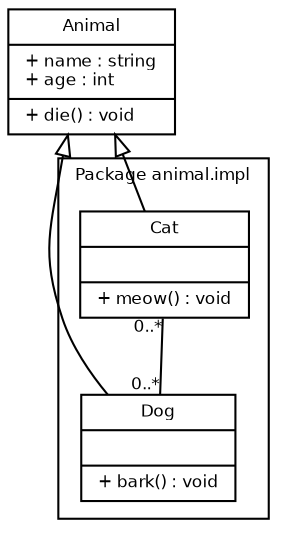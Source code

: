 // http://www.ffnn.nl/pages/articles/media/uml-diagrams-using-graphviz-dot.php
digraph G {
        fontname = "Bitstream Vera Sans"
        fontsize = 8

        node [
                fontname = "Bitstream Vera Sans"
                fontsize = 8
                shape = "record"
        ]

        edge [
                dir = "back"
                arrowtail = "empty"
                fontname = "Bitstream Vera Sans"
                fontsize = 8
        ]

        Animal [
                label = "{Animal|+ name : string\l+ age : int\l|+ die() : void\l}"
        ]

        subgraph clusterAnimalImpl {
                label = "Package animal.impl"

                Dog [
                        label = "{Dog||+ bark() : void\l}"
                ]

                Cat [
                        label = "{Cat||+ meow() : void\l}"
                ]
        }

        Animal -> Dog
        Animal -> Cat

        edge [
                arrowtail = "none"
// Warning: flat edge between adjacent nodes one of which has a record shape - replace records with HTML-like labels
//                constraint = false

                headlabel = "0..*"
                taillabel = "0..*"
        ]

        Cat -> Dog
}